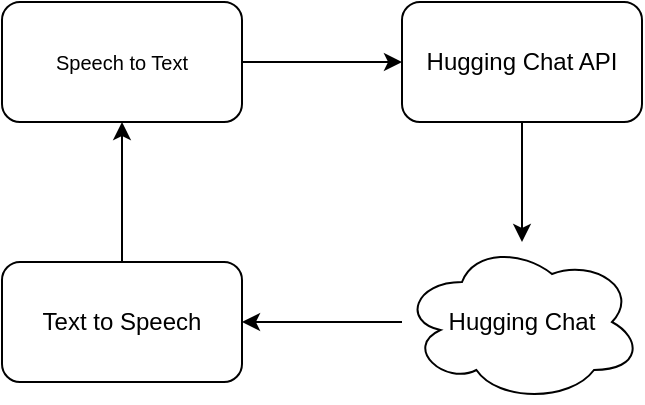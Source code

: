 <mxfile version="24.7.7">
  <diagram name="第 1 页" id="x59Uxk3ggrUwqdH15TSh">
    <mxGraphModel dx="1234" dy="543" grid="1" gridSize="10" guides="1" tooltips="1" connect="1" arrows="1" fold="1" page="1" pageScale="1" pageWidth="827" pageHeight="1169" math="0" shadow="0">
      <root>
        <mxCell id="0" />
        <mxCell id="1" parent="0" />
        <mxCell id="p-67I27a6HYqufGm_aE5-4" value="" style="edgeStyle=orthogonalEdgeStyle;rounded=0;orthogonalLoop=1;jettySize=auto;html=1;" edge="1" parent="1" source="p-67I27a6HYqufGm_aE5-2" target="p-67I27a6HYqufGm_aE5-3">
          <mxGeometry relative="1" as="geometry" />
        </mxCell>
        <mxCell id="p-67I27a6HYqufGm_aE5-2" value="&lt;font size=&quot;1&quot;&gt;Speech to Text&lt;/font&gt;" style="rounded=1;whiteSpace=wrap;html=1;" vertex="1" parent="1">
          <mxGeometry x="254" y="200" width="120" height="60" as="geometry" />
        </mxCell>
        <mxCell id="p-67I27a6HYqufGm_aE5-6" value="" style="edgeStyle=orthogonalEdgeStyle;rounded=0;orthogonalLoop=1;jettySize=auto;html=1;" edge="1" parent="1" source="p-67I27a6HYqufGm_aE5-3" target="p-67I27a6HYqufGm_aE5-5">
          <mxGeometry relative="1" as="geometry" />
        </mxCell>
        <mxCell id="p-67I27a6HYqufGm_aE5-3" value="Hugging Chat API" style="whiteSpace=wrap;html=1;rounded=1;" vertex="1" parent="1">
          <mxGeometry x="454" y="200" width="120" height="60" as="geometry" />
        </mxCell>
        <mxCell id="p-67I27a6HYqufGm_aE5-8" value="" style="edgeStyle=orthogonalEdgeStyle;rounded=0;orthogonalLoop=1;jettySize=auto;html=1;" edge="1" parent="1" source="p-67I27a6HYqufGm_aE5-5" target="p-67I27a6HYqufGm_aE5-7">
          <mxGeometry relative="1" as="geometry" />
        </mxCell>
        <mxCell id="p-67I27a6HYqufGm_aE5-5" value="Hugging Chat" style="ellipse;shape=cloud;whiteSpace=wrap;html=1;rounded=1;" vertex="1" parent="1">
          <mxGeometry x="454" y="320" width="120" height="80" as="geometry" />
        </mxCell>
        <mxCell id="p-67I27a6HYqufGm_aE5-9" value="" style="edgeStyle=orthogonalEdgeStyle;rounded=0;orthogonalLoop=1;jettySize=auto;html=1;" edge="1" parent="1" source="p-67I27a6HYqufGm_aE5-7" target="p-67I27a6HYqufGm_aE5-2">
          <mxGeometry relative="1" as="geometry" />
        </mxCell>
        <mxCell id="p-67I27a6HYqufGm_aE5-7" value="Text to Speech" style="whiteSpace=wrap;html=1;rounded=1;" vertex="1" parent="1">
          <mxGeometry x="254" y="330" width="120" height="60" as="geometry" />
        </mxCell>
      </root>
    </mxGraphModel>
  </diagram>
</mxfile>
